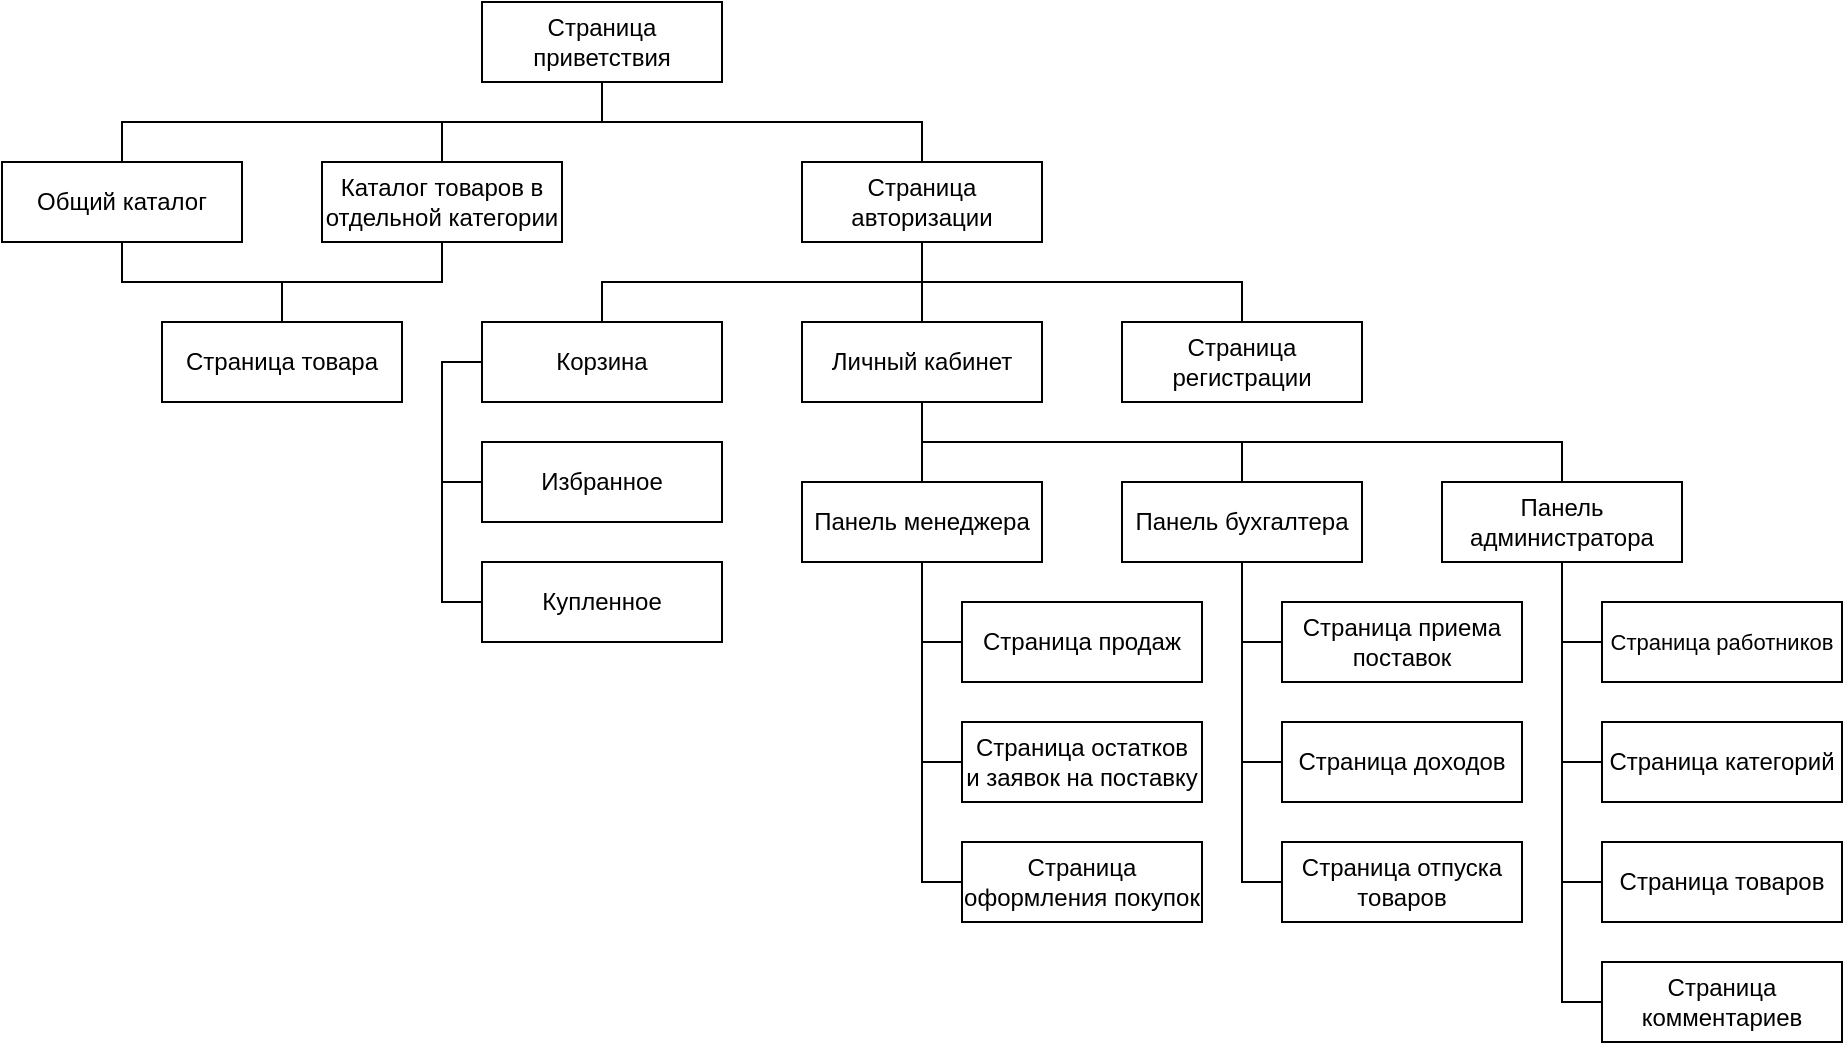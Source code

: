 <mxfile version="15.4.0" type="device"><diagram id="vjSQd7tidmuCsBdvvep0" name="Page-1"><mxGraphModel dx="1502" dy="663" grid="1" gridSize="10" guides="1" tooltips="1" connect="1" arrows="1" fold="1" page="1" pageScale="1" pageWidth="1169" pageHeight="827" math="0" shadow="0"><root><mxCell id="0"/><mxCell id="1" parent="0"/><mxCell id="BE06BZqrhNxCuoY5Vu1r-9" style="edgeStyle=orthogonalEdgeStyle;rounded=0;orthogonalLoop=1;jettySize=auto;html=1;exitX=0.5;exitY=1;exitDx=0;exitDy=0;entryX=0.5;entryY=0;entryDx=0;entryDy=0;endArrow=none;endFill=0;" edge="1" parent="1" source="SIZtWnIQbLFiQsTQ5ImE-1" target="xKj412Cf84n8_hm6nK_S-3"><mxGeometry relative="1" as="geometry"/></mxCell><mxCell id="BE06BZqrhNxCuoY5Vu1r-10" style="edgeStyle=orthogonalEdgeStyle;rounded=0;orthogonalLoop=1;jettySize=auto;html=1;exitX=0.5;exitY=1;exitDx=0;exitDy=0;entryX=0.5;entryY=0;entryDx=0;entryDy=0;endArrow=none;endFill=0;" edge="1" parent="1" source="SIZtWnIQbLFiQsTQ5ImE-1" target="SIZtWnIQbLFiQsTQ5ImE-2"><mxGeometry relative="1" as="geometry"/></mxCell><mxCell id="BE06BZqrhNxCuoY5Vu1r-11" style="edgeStyle=orthogonalEdgeStyle;rounded=0;orthogonalLoop=1;jettySize=auto;html=1;exitX=0.5;exitY=1;exitDx=0;exitDy=0;entryX=0.5;entryY=0;entryDx=0;entryDy=0;endArrow=none;endFill=0;" edge="1" parent="1" source="SIZtWnIQbLFiQsTQ5ImE-1" target="xKj412Cf84n8_hm6nK_S-13"><mxGeometry relative="1" as="geometry"/></mxCell><mxCell id="SIZtWnIQbLFiQsTQ5ImE-1" value="Страница приветствия" style="rounded=0;whiteSpace=wrap;html=1;" parent="1" vertex="1"><mxGeometry x="320" y="40" width="120" height="40" as="geometry"/></mxCell><mxCell id="xKj412Cf84n8_hm6nK_S-72" value="" style="edgeStyle=orthogonalEdgeStyle;rounded=0;orthogonalLoop=1;jettySize=auto;html=1;fontSize=9;endArrow=none;endFill=0;" parent="1" source="SIZtWnIQbLFiQsTQ5ImE-2" target="xKj412Cf84n8_hm6nK_S-71" edge="1"><mxGeometry relative="1" as="geometry"/></mxCell><mxCell id="SIZtWnIQbLFiQsTQ5ImE-2" value="Общий каталог" style="rounded=0;whiteSpace=wrap;html=1;" parent="1" vertex="1"><mxGeometry x="80" y="120" width="120" height="40" as="geometry"/></mxCell><mxCell id="xKj412Cf84n8_hm6nK_S-73" style="edgeStyle=orthogonalEdgeStyle;rounded=0;orthogonalLoop=1;jettySize=auto;html=1;entryX=0.5;entryY=0;entryDx=0;entryDy=0;fontSize=9;endArrow=none;endFill=0;" parent="1" source="xKj412Cf84n8_hm6nK_S-3" target="xKj412Cf84n8_hm6nK_S-71" edge="1"><mxGeometry relative="1" as="geometry"/></mxCell><mxCell id="xKj412Cf84n8_hm6nK_S-3" value="Каталог товаров в отдельной категории" style="whiteSpace=wrap;html=1;rounded=0;" parent="1" vertex="1"><mxGeometry x="240" y="120" width="120" height="40" as="geometry"/></mxCell><mxCell id="xKj412Cf84n8_hm6nK_S-10" value="Страница регистрации" style="whiteSpace=wrap;html=1;rounded=0;" parent="1" vertex="1"><mxGeometry x="640" y="200" width="120" height="40" as="geometry"/></mxCell><mxCell id="BE06BZqrhNxCuoY5Vu1r-2" style="edgeStyle=orthogonalEdgeStyle;rounded=0;orthogonalLoop=1;jettySize=auto;html=1;exitX=0.5;exitY=1;exitDx=0;exitDy=0;entryX=0.5;entryY=0;entryDx=0;entryDy=0;endArrow=none;endFill=0;" edge="1" parent="1" source="xKj412Cf84n8_hm6nK_S-13" target="xKj412Cf84n8_hm6nK_S-10"><mxGeometry relative="1" as="geometry"><Array as="points"><mxPoint x="540" y="180"/><mxPoint x="700" y="180"/></Array></mxGeometry></mxCell><mxCell id="BE06BZqrhNxCuoY5Vu1r-7" style="edgeStyle=orthogonalEdgeStyle;rounded=0;orthogonalLoop=1;jettySize=auto;html=1;exitX=0.5;exitY=1;exitDx=0;exitDy=0;entryX=0.5;entryY=0;entryDx=0;entryDy=0;endArrow=none;endFill=0;" edge="1" parent="1" source="xKj412Cf84n8_hm6nK_S-13" target="xKj412Cf84n8_hm6nK_S-24"><mxGeometry relative="1" as="geometry"/></mxCell><mxCell id="BE06BZqrhNxCuoY5Vu1r-8" style="edgeStyle=orthogonalEdgeStyle;rounded=0;orthogonalLoop=1;jettySize=auto;html=1;exitX=0.5;exitY=1;exitDx=0;exitDy=0;entryX=0.5;entryY=0;entryDx=0;entryDy=0;endArrow=none;endFill=0;" edge="1" parent="1" source="xKj412Cf84n8_hm6nK_S-13" target="xKj412Cf84n8_hm6nK_S-5"><mxGeometry relative="1" as="geometry"/></mxCell><mxCell id="xKj412Cf84n8_hm6nK_S-13" value="Страница авторизации" style="whiteSpace=wrap;html=1;rounded=0;" parent="1" vertex="1"><mxGeometry x="480" y="120" width="120" height="40" as="geometry"/></mxCell><mxCell id="lkxPK7Xi30n1w-Qem92b-6" value="" style="edgeStyle=orthogonalEdgeStyle;rounded=0;orthogonalLoop=1;jettySize=auto;html=1;endArrow=none;endFill=0;entryX=0;entryY=0.5;entryDx=0;entryDy=0;exitX=0;exitY=0.5;exitDx=0;exitDy=0;" parent="1" source="xKj412Cf84n8_hm6nK_S-24" target="lkxPK7Xi30n1w-Qem92b-5" edge="1"><mxGeometry relative="1" as="geometry"/></mxCell><mxCell id="lkxPK7Xi30n1w-Qem92b-8" value="" style="edgeStyle=orthogonalEdgeStyle;rounded=0;orthogonalLoop=1;jettySize=auto;html=1;endArrow=none;endFill=0;exitX=0;exitY=0.5;exitDx=0;exitDy=0;" parent="1" source="xKj412Cf84n8_hm6nK_S-24" target="lkxPK7Xi30n1w-Qem92b-7" edge="1"><mxGeometry relative="1" as="geometry"><Array as="points"><mxPoint x="300" y="220"/><mxPoint x="300" y="340"/></Array></mxGeometry></mxCell><mxCell id="xKj412Cf84n8_hm6nK_S-24" value="&lt;font style=&quot;font-size: 12px&quot;&gt;Корзина&lt;/font&gt;" style="rounded=0;whiteSpace=wrap;html=1;fontSize=9;" parent="1" vertex="1"><mxGeometry x="320" y="200" width="120" height="40" as="geometry"/></mxCell><mxCell id="ICk12VRPghNOTcXJTLTP-10" style="edgeStyle=orthogonalEdgeStyle;rounded=0;orthogonalLoop=1;jettySize=auto;html=1;exitX=0.5;exitY=1;exitDx=0;exitDy=0;entryX=0.5;entryY=0;entryDx=0;entryDy=0;endArrow=none;endFill=0;" parent="1" source="xKj412Cf84n8_hm6nK_S-5" target="xKj412Cf84n8_hm6nK_S-54" edge="1"><mxGeometry relative="1" as="geometry"/></mxCell><mxCell id="ICk12VRPghNOTcXJTLTP-11" style="edgeStyle=orthogonalEdgeStyle;rounded=0;orthogonalLoop=1;jettySize=auto;html=1;exitX=0.5;exitY=1;exitDx=0;exitDy=0;entryX=0.5;entryY=0;entryDx=0;entryDy=0;endArrow=none;endFill=0;" parent="1" source="xKj412Cf84n8_hm6nK_S-5" target="xKj412Cf84n8_hm6nK_S-41" edge="1"><mxGeometry relative="1" as="geometry"/></mxCell><mxCell id="ICk12VRPghNOTcXJTLTP-12" style="edgeStyle=orthogonalEdgeStyle;rounded=0;orthogonalLoop=1;jettySize=auto;html=1;exitX=0.5;exitY=1;exitDx=0;exitDy=0;entryX=0.5;entryY=0;entryDx=0;entryDy=0;endArrow=none;endFill=0;" parent="1" source="xKj412Cf84n8_hm6nK_S-5" target="xKj412Cf84n8_hm6nK_S-28" edge="1"><mxGeometry relative="1" as="geometry"/></mxCell><mxCell id="xKj412Cf84n8_hm6nK_S-5" value="Личный кабинет" style="whiteSpace=wrap;html=1;rounded=0;" parent="1" vertex="1"><mxGeometry x="480" y="200" width="120" height="40" as="geometry"/></mxCell><mxCell id="xKj412Cf84n8_hm6nK_S-32" value="" style="edgeStyle=orthogonalEdgeStyle;rounded=0;orthogonalLoop=1;jettySize=auto;html=1;fontSize=12;entryX=0;entryY=0.5;entryDx=0;entryDy=0;endArrow=none;endFill=0;" parent="1" source="xKj412Cf84n8_hm6nK_S-28" target="xKj412Cf84n8_hm6nK_S-31" edge="1"><mxGeometry relative="1" as="geometry"/></mxCell><mxCell id="xKj412Cf84n8_hm6nK_S-34" value="" style="edgeStyle=orthogonalEdgeStyle;rounded=0;orthogonalLoop=1;jettySize=auto;html=1;fontSize=12;entryX=0;entryY=0.5;entryDx=0;entryDy=0;endArrow=none;endFill=0;" parent="1" source="xKj412Cf84n8_hm6nK_S-28" target="xKj412Cf84n8_hm6nK_S-33" edge="1"><mxGeometry relative="1" as="geometry"/></mxCell><mxCell id="xKj412Cf84n8_hm6nK_S-36" value="" style="edgeStyle=orthogonalEdgeStyle;rounded=0;orthogonalLoop=1;jettySize=auto;html=1;fontSize=12;entryX=0;entryY=0.5;entryDx=0;entryDy=0;endArrow=none;endFill=0;" parent="1" source="xKj412Cf84n8_hm6nK_S-28" target="xKj412Cf84n8_hm6nK_S-35" edge="1"><mxGeometry relative="1" as="geometry"/></mxCell><mxCell id="xKj412Cf84n8_hm6nK_S-38" value="" style="edgeStyle=orthogonalEdgeStyle;rounded=0;orthogonalLoop=1;jettySize=auto;html=1;fontSize=12;entryX=0;entryY=0.5;entryDx=0;entryDy=0;endArrow=none;endFill=0;" parent="1" source="xKj412Cf84n8_hm6nK_S-28" target="xKj412Cf84n8_hm6nK_S-37" edge="1"><mxGeometry relative="1" as="geometry"/></mxCell><mxCell id="xKj412Cf84n8_hm6nK_S-28" value="&lt;font style=&quot;font-size: 12px&quot;&gt;Панель администратора&lt;/font&gt;" style="whiteSpace=wrap;html=1;fontSize=12;spacing=0;" parent="1" vertex="1"><mxGeometry x="800" y="280" width="120" height="40" as="geometry"/></mxCell><mxCell id="xKj412Cf84n8_hm6nK_S-31" value="Страница товаров" style="whiteSpace=wrap;html=1;spacing=0;" parent="1" vertex="1"><mxGeometry x="880" y="460" width="120" height="40" as="geometry"/></mxCell><mxCell id="xKj412Cf84n8_hm6nK_S-33" value="Страница категорий" style="whiteSpace=wrap;html=1;spacing=0;" parent="1" vertex="1"><mxGeometry x="880" y="400" width="120" height="40" as="geometry"/></mxCell><mxCell id="xKj412Cf84n8_hm6nK_S-35" value="&lt;font style=&quot;font-size: 11px&quot;&gt;Страница работников&lt;/font&gt;" style="whiteSpace=wrap;html=1;spacing=0;" parent="1" vertex="1"><mxGeometry x="880" y="340" width="120" height="40" as="geometry"/></mxCell><mxCell id="xKj412Cf84n8_hm6nK_S-37" value="Страница комментариев" style="whiteSpace=wrap;html=1;spacing=0;" parent="1" vertex="1"><mxGeometry x="880" y="520" width="120" height="40" as="geometry"/></mxCell><mxCell id="xKj412Cf84n8_hm6nK_S-44" value="" style="edgeStyle=orthogonalEdgeStyle;rounded=0;orthogonalLoop=1;jettySize=auto;html=1;fontSize=12;entryX=0;entryY=0.5;entryDx=0;entryDy=0;endArrow=none;endFill=0;" parent="1" source="xKj412Cf84n8_hm6nK_S-41" target="xKj412Cf84n8_hm6nK_S-43" edge="1"><mxGeometry relative="1" as="geometry"/></mxCell><mxCell id="xKj412Cf84n8_hm6nK_S-46" value="" style="edgeStyle=orthogonalEdgeStyle;rounded=0;orthogonalLoop=1;jettySize=auto;html=1;fontSize=12;entryX=0;entryY=0.5;entryDx=0;entryDy=0;endArrow=none;endFill=0;" parent="1" source="xKj412Cf84n8_hm6nK_S-41" target="xKj412Cf84n8_hm6nK_S-45" edge="1"><mxGeometry relative="1" as="geometry"/></mxCell><mxCell id="xKj412Cf84n8_hm6nK_S-48" value="" style="edgeStyle=orthogonalEdgeStyle;rounded=0;orthogonalLoop=1;jettySize=auto;html=1;fontSize=12;entryX=0;entryY=0.5;entryDx=0;entryDy=0;endArrow=none;endFill=0;" parent="1" source="xKj412Cf84n8_hm6nK_S-41" target="xKj412Cf84n8_hm6nK_S-47" edge="1"><mxGeometry relative="1" as="geometry"/></mxCell><mxCell id="xKj412Cf84n8_hm6nK_S-41" value="Панель бухгалтера" style="whiteSpace=wrap;html=1;fontSize=12;spacing=0;" parent="1" vertex="1"><mxGeometry x="640" y="280" width="120" height="40" as="geometry"/></mxCell><mxCell id="xKj412Cf84n8_hm6nK_S-43" value="Страница приема поставок" style="whiteSpace=wrap;html=1;spacing=0;" parent="1" vertex="1"><mxGeometry x="720" y="340" width="120" height="40" as="geometry"/></mxCell><mxCell id="xKj412Cf84n8_hm6nK_S-45" value="Страница доходов" style="whiteSpace=wrap;html=1;spacing=0;" parent="1" vertex="1"><mxGeometry x="720" y="400" width="120" height="40" as="geometry"/></mxCell><mxCell id="xKj412Cf84n8_hm6nK_S-47" value="Страница отпуска товаров" style="whiteSpace=wrap;html=1;spacing=0;" parent="1" vertex="1"><mxGeometry x="720" y="460" width="120" height="40" as="geometry"/></mxCell><mxCell id="xKj412Cf84n8_hm6nK_S-57" value="" style="edgeStyle=orthogonalEdgeStyle;rounded=0;orthogonalLoop=1;jettySize=auto;html=1;fontSize=12;entryX=0;entryY=0.5;entryDx=0;entryDy=0;endArrow=none;endFill=0;" parent="1" source="xKj412Cf84n8_hm6nK_S-54" target="xKj412Cf84n8_hm6nK_S-56" edge="1"><mxGeometry relative="1" as="geometry"/></mxCell><mxCell id="xKj412Cf84n8_hm6nK_S-59" value="" style="edgeStyle=orthogonalEdgeStyle;rounded=0;orthogonalLoop=1;jettySize=auto;html=1;fontSize=12;entryX=0;entryY=0.5;entryDx=0;entryDy=0;endArrow=none;endFill=0;" parent="1" source="xKj412Cf84n8_hm6nK_S-54" target="xKj412Cf84n8_hm6nK_S-58" edge="1"><mxGeometry relative="1" as="geometry"/></mxCell><mxCell id="xKj412Cf84n8_hm6nK_S-61" value="" style="edgeStyle=orthogonalEdgeStyle;rounded=0;orthogonalLoop=1;jettySize=auto;html=1;fontSize=12;entryX=0;entryY=0.5;entryDx=0;entryDy=0;endArrow=none;endFill=0;" parent="1" source="xKj412Cf84n8_hm6nK_S-54" target="xKj412Cf84n8_hm6nK_S-60" edge="1"><mxGeometry relative="1" as="geometry"/></mxCell><mxCell id="xKj412Cf84n8_hm6nK_S-54" value="Панель менеджера" style="whiteSpace=wrap;html=1;fontSize=12;spacing=0;" parent="1" vertex="1"><mxGeometry x="480" y="280" width="120" height="40" as="geometry"/></mxCell><mxCell id="xKj412Cf84n8_hm6nK_S-56" value="Страница продаж" style="whiteSpace=wrap;html=1;spacing=0;" parent="1" vertex="1"><mxGeometry x="560" y="340" width="120" height="40" as="geometry"/></mxCell><mxCell id="xKj412Cf84n8_hm6nK_S-58" value="Страница остатков&lt;br&gt;и заявок на поставку" style="whiteSpace=wrap;html=1;spacing=0;" parent="1" vertex="1"><mxGeometry x="560" y="400" width="120" height="40" as="geometry"/></mxCell><mxCell id="xKj412Cf84n8_hm6nK_S-60" value="Страница оформления покупок" style="whiteSpace=wrap;html=1;spacing=0;fontSize=12;" parent="1" vertex="1"><mxGeometry x="560" y="460" width="120" height="40" as="geometry"/></mxCell><mxCell id="xKj412Cf84n8_hm6nK_S-71" value="Страница товара" style="whiteSpace=wrap;html=1;rounded=0;" parent="1" vertex="1"><mxGeometry x="160" y="200" width="120" height="40" as="geometry"/></mxCell><mxCell id="lkxPK7Xi30n1w-Qem92b-5" value="&lt;font style=&quot;font-size: 12px&quot;&gt;Избранное&lt;/font&gt;" style="rounded=0;whiteSpace=wrap;html=1;fontSize=9;" parent="1" vertex="1"><mxGeometry x="320" y="260" width="120" height="40" as="geometry"/></mxCell><mxCell id="lkxPK7Xi30n1w-Qem92b-7" value="&lt;font style=&quot;font-size: 12px&quot;&gt;Купленное&lt;/font&gt;" style="rounded=0;whiteSpace=wrap;html=1;fontSize=9;" parent="1" vertex="1"><mxGeometry x="320" y="320" width="120" height="40" as="geometry"/></mxCell></root></mxGraphModel></diagram></mxfile>
